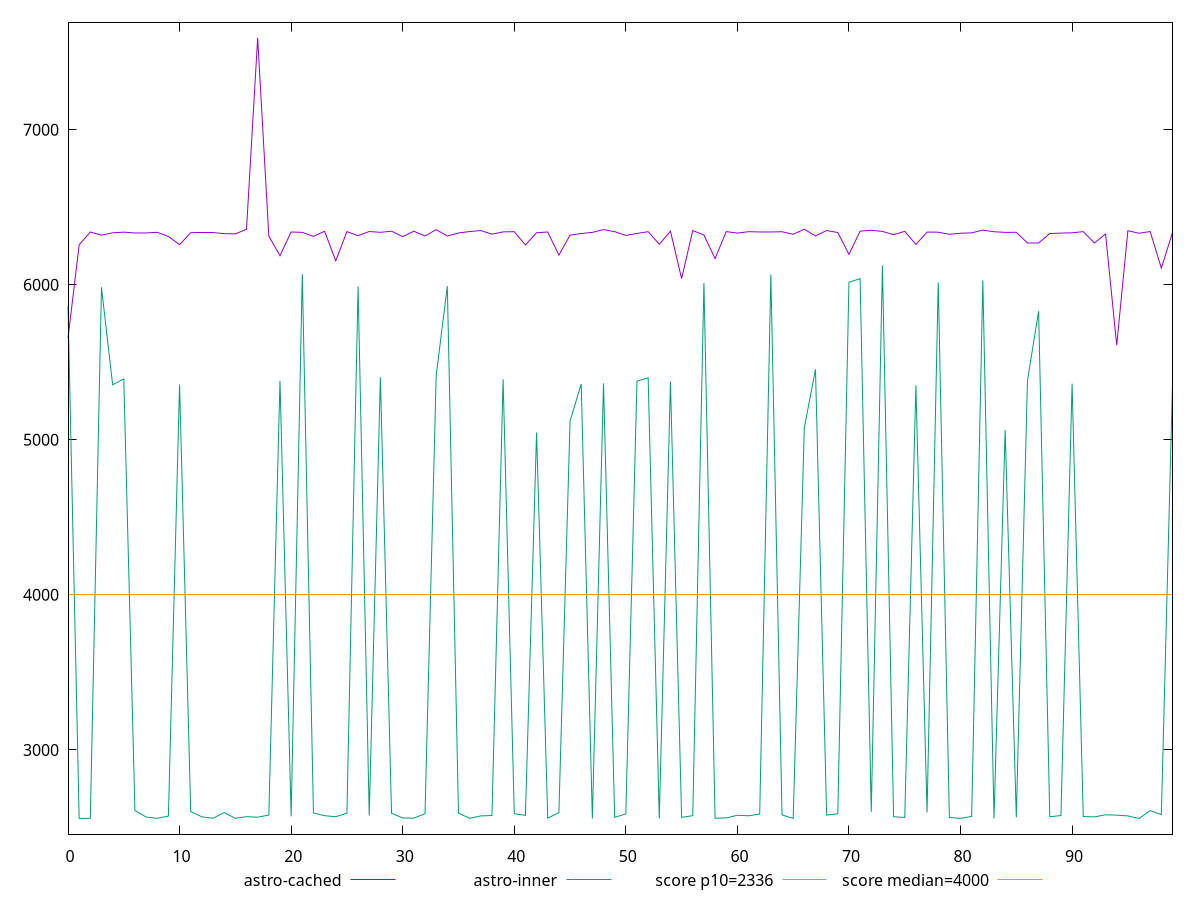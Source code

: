 reset

$astroCached <<EOF
0 5655.566000000002
1 6257.2985
2 6340.2085
3 6319.7935
4 6334.668400000002
5 6339.322500000003
6 6333.753999999998
7 6334.0255
8 6338.349499999999
9 6311.381499999998
10 6258.555700000001
11 6335.786
12 6337.154000000002
13 6336.7069999999985
14 6329.279000000002
15 6328.004999999999
16 6357.644999999999
17 7591.964100000001
18 6314.095500000002
19 6187.041499999999
20 6340.13825
21 6337.874000000001
22 6312.047499999999
23 6344.828500000001
24 6154.0735
25 6342.797599999999
26 6316.453500000003
27 6343.2145
28 6338.052499999998
29 6345.367
30 6310.262
31 6345.262999999998
32 6314.148500000001
33 6355.537400000002
34 6314.2585
35 6333.960999999998
36 6343.109500000003
37 6349.554
38 6326.2710000000025
39 6340.914000000001
40 6342.107
41 6256.5830000000005
42 6335.485000000002
43 6340.288
44 6191.088499999998
45 6319.601000000001
46 6330.347500000002
47 6337.761500000001
48 6355.604500000002
49 6342.267999999997
50 6318.101500000001
51 6330.7255
52 6342.263
53 6260.932500000001
54 6345.4295
55 6039.485000000001
56 6349.576000000001
57 6320.523499999999
58 6168.6995
59 6342.664999999999
60 6333.1505
61 6342.1905000000015
62 6340.471
63 6340.330499999999
64 6341.9270000000015
65 6325.3805
66 6358.336300000001
67 6314.274
68 6349.918
69 6336.661849999998
70 6196.1795
71 6345.602499999999
72 6351.5645
73 6343.912000000001
74 6323.076999999999
75 6344.2880000000005
76 6259.700999999998
77 6339.686500000002
78 6339.08
79 6325.2645
80 6332.3290000000015
81 6334.679000000001
82 6352.393999999999
83 6341.825000000001
84 6337.9085
85 6338.120000000001
86 6269.187
87 6269.521900000002
88 6330.214000000003
89 6333.2384999999995
90 6334.920000000001
91 6342.5635
92 6269.5825
93 6327.712499999998
94 5610.213999999998
95 6348.285999999998
96 6332.179
97 6343.169
98 6106.771499999999
99 6337.1500000000015
EOF

$astroInner <<EOF
0 5861.740499999998
1 2558.2239999999993
2 2558.588
3 5983.326649999999
4 5354.873900000002
5 5392.895000000001
6 2609.045
7 2566.8467
8 2558.8292
9 2573.422
10 5356.927099999999
11 2602.432
12 2568.058
13 2559.338
14 2595.386
15 2558.927
16 2569.3178999999996
17 2565.863
18 2579.839
19 5379.862999999999
20 2571.701
21 6068.0985
22 2593.0944999999997
23 2575.4527999999996
24 2569.317
25 2591.501
26 5989.2170000000015
27 2576.2614000000003
28 5403.788000000002
29 2591.2581999999998
30 2561.044
31 2559.8266
32 2588.6299999999997
33 5411.812999999997
34 5991.154549999999
35 2592.2616000000003
36 2558.9130000000005
37 2574.254
38 2576.86
39 5390.432900000002
40 2588.4519999999998
41 2577.919
42 5046.7852
43 2559.982
44 2595.58
45 5120.708999999999
46 5359.288999999997
47 2557.392
48 5363.574999999999
49 2565.338
50 2587.034
51 5378.309000000002
52 5399.893999999998
53 2557.806
54 5374.995
55 2564.953
56 2575.6927
57 6011.246999999999
58 2559.214
59 2561.2830000000004
60 2578.495
61 2575.0214
62 2586.089
63 6065.351599999999
64 2580.8860000000004
65 2557.993
66 5078.724199999999
67 5454.008
68 2579.409
69 2587.911
70 6016.042300000001
71 6038.971999999999
72 2599.8871
73 6124.6669999999995
74 2569.248
75 2563.9159000000004
76 5350.307999999997
77 2596.7756
78 6014.545500000002
79 2563.74
80 2558.3469999999998
81 2570.995
82 6028.418049999999
83 2557.836
84 5063.485799999999
85 2564.7839999999997
86 5381.907000000001
87 5829.458500000001
88 2568.692
89 2576.7030000000004
90 5362.190000000001
91 2570.326
92 2567.857
93 2581.49
94 2579.103
95 2574.182
96 2557.659
97 2608.0919999999996
98 2582.4233000000004
99 5364.353999999999
EOF

set key outside below
set xrange [0:99]
set yrange [2456.700558:7692.655542000001]
set trange [2456.700558:7692.655542000001]
set terminal svg size 640, 520 enhanced background rgb 'white'
set output "reports/report_00033_2021-03-01T14-23-16.841Z/first-meaningful-paint/comparison/line/1_vs_2.svg"

plot $astroCached title "astro-cached" with line, \
     $astroInner title "astro-inner" with line, \
     2336 title "score p10=2336", \
     4000 title "score median=4000"

reset
